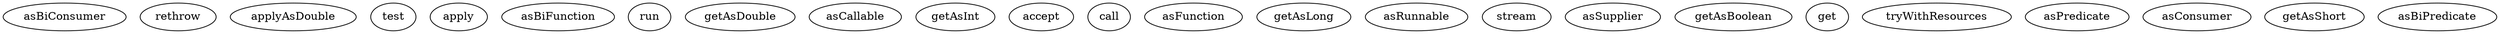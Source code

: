digraph G {
asBiConsumer;
rethrow;
applyAsDouble;
test;
apply;
asBiFunction;
run;
getAsDouble;
asCallable;
getAsInt;
accept;
call;
asFunction;
getAsLong;
asRunnable;
stream;
asSupplier;
getAsBoolean;
get;
tryWithResources;
asPredicate;
asConsumer;
getAsShort;
asBiPredicate;
}